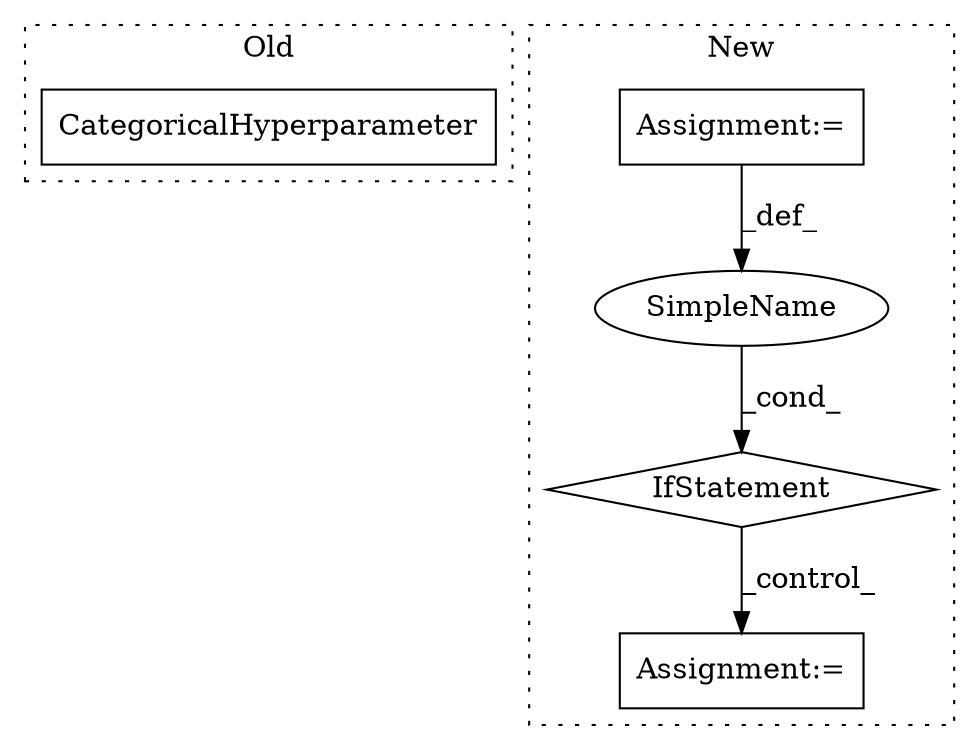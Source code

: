 digraph G {
subgraph cluster0 {
1 [label="CategoricalHyperparameter" a="32" s="7829,7933" l="39,1" shape="box"];
label = "Old";
style="dotted";
}
subgraph cluster1 {
2 [label="IfStatement" a="25" s="8187,8217" l="4,2" shape="diamond"];
3 [label="SimpleName" a="42" s="" l="" shape="ellipse"];
4 [label="Assignment:=" a="7" s="8245" l="1" shape="box"];
5 [label="Assignment:=" a="7" s="8148" l="1" shape="box"];
label = "New";
style="dotted";
}
2 -> 4 [label="_control_"];
3 -> 2 [label="_cond_"];
5 -> 3 [label="_def_"];
}